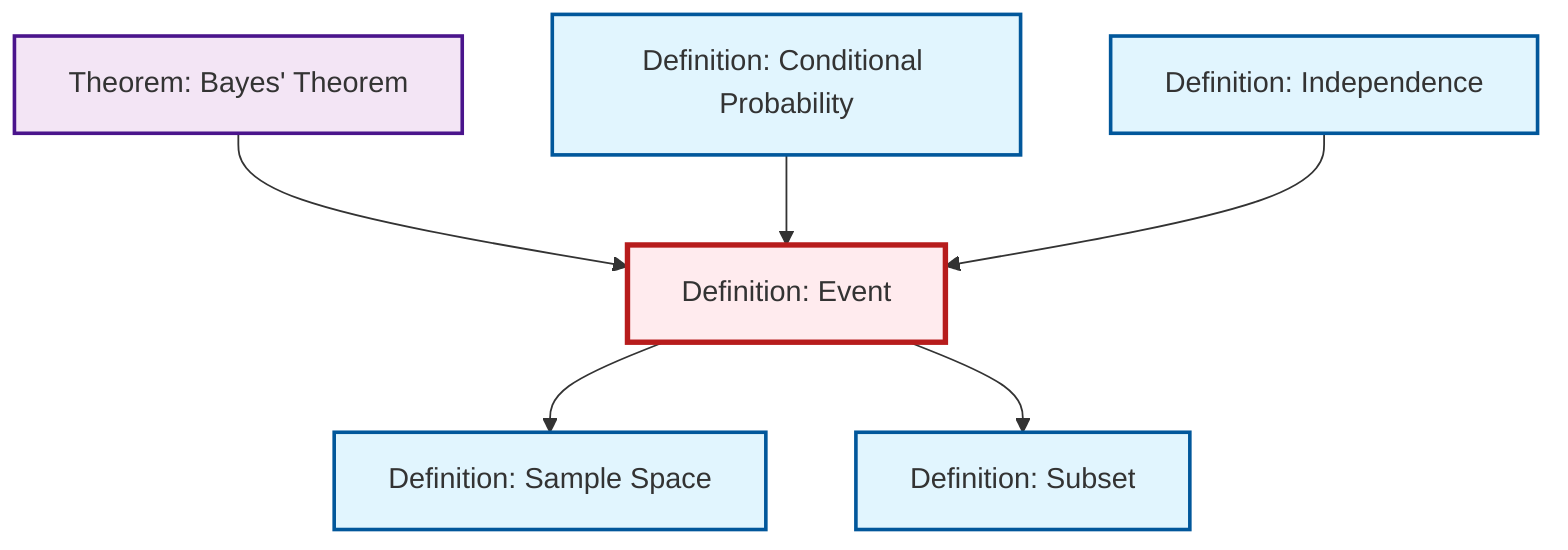 graph TD
    classDef definition fill:#e1f5fe,stroke:#01579b,stroke-width:2px
    classDef theorem fill:#f3e5f5,stroke:#4a148c,stroke-width:2px
    classDef axiom fill:#fff3e0,stroke:#e65100,stroke-width:2px
    classDef example fill:#e8f5e9,stroke:#1b5e20,stroke-width:2px
    classDef current fill:#ffebee,stroke:#b71c1c,stroke-width:3px
    def-event["Definition: Event"]:::definition
    thm-bayes["Theorem: Bayes' Theorem"]:::theorem
    def-independence["Definition: Independence"]:::definition
    def-conditional-probability["Definition: Conditional Probability"]:::definition
    def-sample-space["Definition: Sample Space"]:::definition
    def-subset["Definition: Subset"]:::definition
    thm-bayes --> def-event
    def-event --> def-sample-space
    def-event --> def-subset
    def-conditional-probability --> def-event
    def-independence --> def-event
    class def-event current